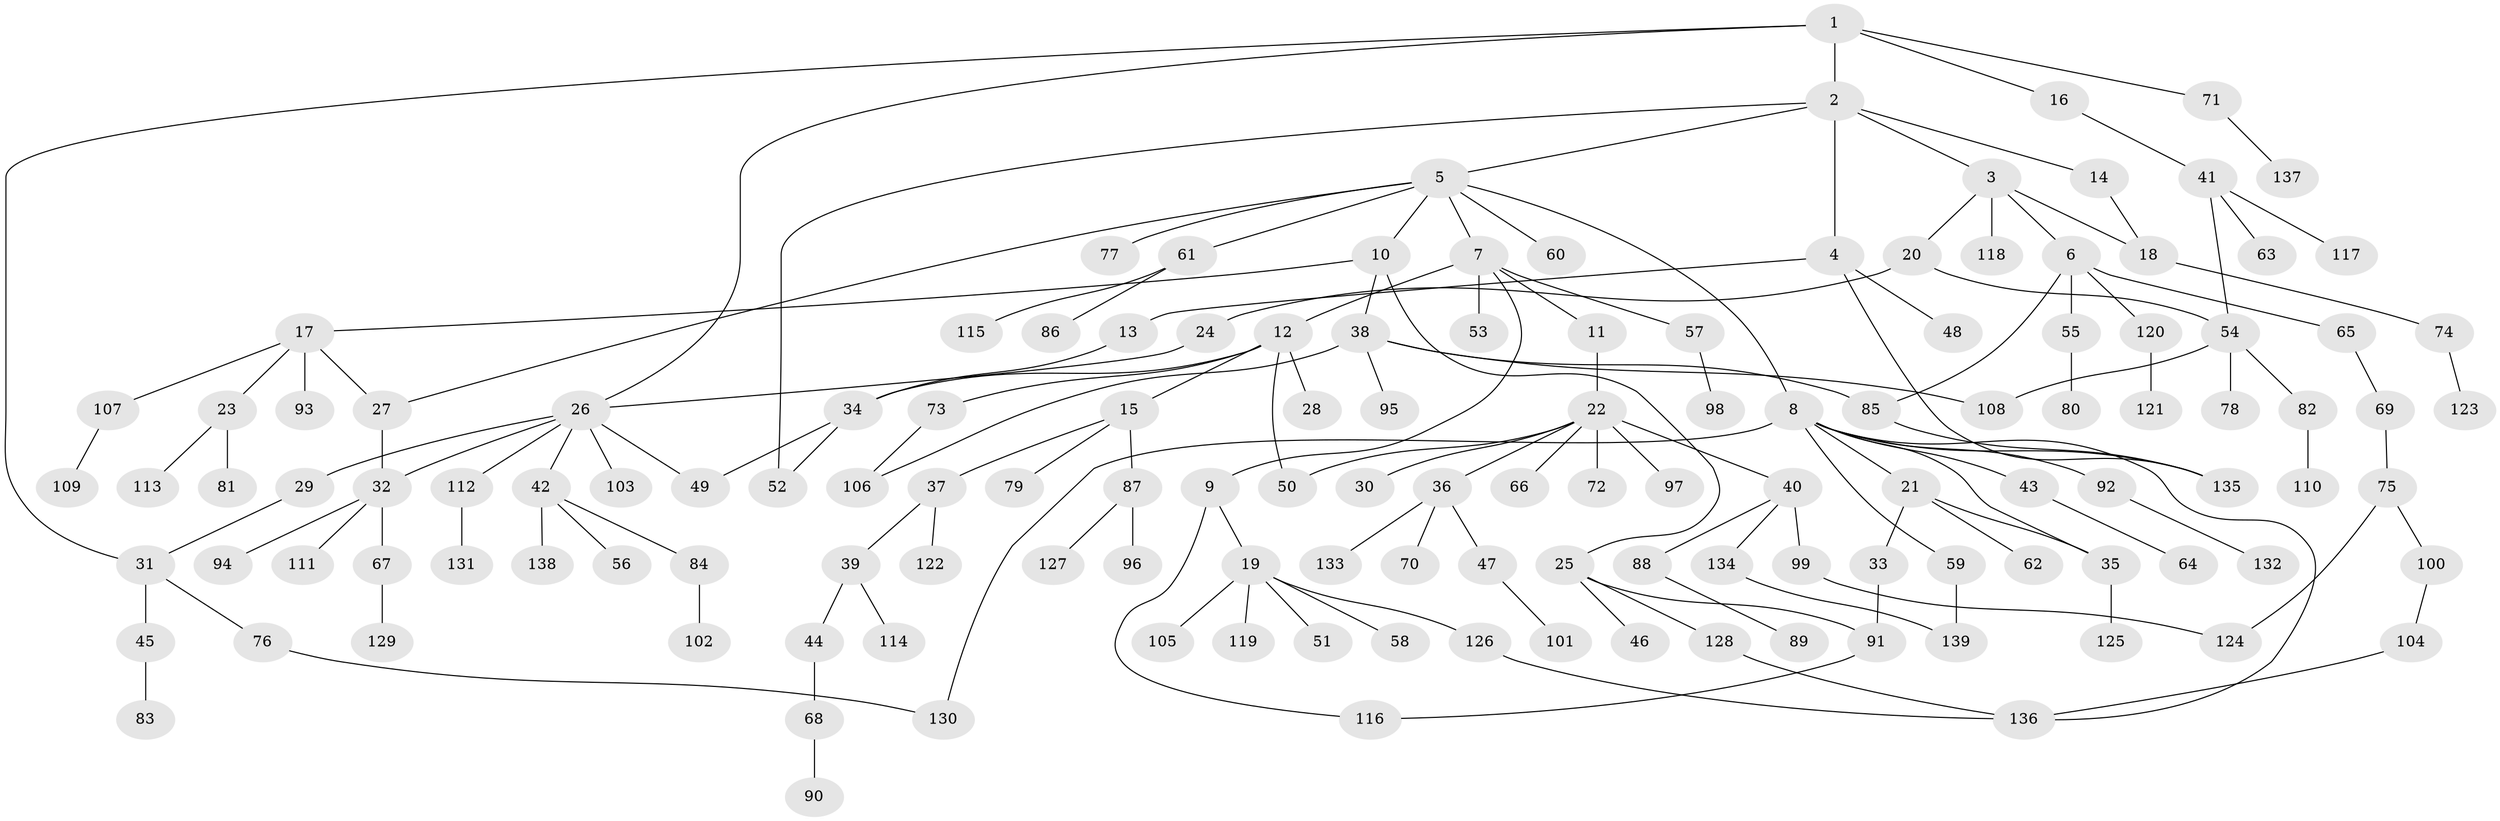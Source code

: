 // Generated by graph-tools (version 1.1) at 2025/00/03/09/25 03:00:59]
// undirected, 139 vertices, 162 edges
graph export_dot {
graph [start="1"]
  node [color=gray90,style=filled];
  1;
  2;
  3;
  4;
  5;
  6;
  7;
  8;
  9;
  10;
  11;
  12;
  13;
  14;
  15;
  16;
  17;
  18;
  19;
  20;
  21;
  22;
  23;
  24;
  25;
  26;
  27;
  28;
  29;
  30;
  31;
  32;
  33;
  34;
  35;
  36;
  37;
  38;
  39;
  40;
  41;
  42;
  43;
  44;
  45;
  46;
  47;
  48;
  49;
  50;
  51;
  52;
  53;
  54;
  55;
  56;
  57;
  58;
  59;
  60;
  61;
  62;
  63;
  64;
  65;
  66;
  67;
  68;
  69;
  70;
  71;
  72;
  73;
  74;
  75;
  76;
  77;
  78;
  79;
  80;
  81;
  82;
  83;
  84;
  85;
  86;
  87;
  88;
  89;
  90;
  91;
  92;
  93;
  94;
  95;
  96;
  97;
  98;
  99;
  100;
  101;
  102;
  103;
  104;
  105;
  106;
  107;
  108;
  109;
  110;
  111;
  112;
  113;
  114;
  115;
  116;
  117;
  118;
  119;
  120;
  121;
  122;
  123;
  124;
  125;
  126;
  127;
  128;
  129;
  130;
  131;
  132;
  133;
  134;
  135;
  136;
  137;
  138;
  139;
  1 -- 2;
  1 -- 16;
  1 -- 31;
  1 -- 71;
  1 -- 26;
  2 -- 3;
  2 -- 4;
  2 -- 5;
  2 -- 14;
  2 -- 52;
  3 -- 6;
  3 -- 18;
  3 -- 20;
  3 -- 118;
  4 -- 13;
  4 -- 48;
  4 -- 135;
  5 -- 7;
  5 -- 8;
  5 -- 10;
  5 -- 60;
  5 -- 61;
  5 -- 77;
  5 -- 27;
  6 -- 55;
  6 -- 65;
  6 -- 85;
  6 -- 120;
  7 -- 9;
  7 -- 11;
  7 -- 12;
  7 -- 53;
  7 -- 57;
  8 -- 21;
  8 -- 35;
  8 -- 43;
  8 -- 59;
  8 -- 92;
  8 -- 130;
  8 -- 135;
  8 -- 136;
  9 -- 19;
  9 -- 116;
  10 -- 17;
  10 -- 25;
  10 -- 38;
  11 -- 22;
  12 -- 15;
  12 -- 28;
  12 -- 34;
  12 -- 50;
  12 -- 73;
  13 -- 34;
  14 -- 18;
  15 -- 37;
  15 -- 79;
  15 -- 87;
  16 -- 41;
  17 -- 23;
  17 -- 27;
  17 -- 93;
  17 -- 107;
  18 -- 74;
  19 -- 51;
  19 -- 58;
  19 -- 105;
  19 -- 119;
  19 -- 126;
  20 -- 24;
  20 -- 54;
  21 -- 33;
  21 -- 62;
  21 -- 35;
  22 -- 30;
  22 -- 36;
  22 -- 40;
  22 -- 66;
  22 -- 72;
  22 -- 97;
  22 -- 50;
  23 -- 81;
  23 -- 113;
  24 -- 26;
  25 -- 46;
  25 -- 91;
  25 -- 128;
  26 -- 29;
  26 -- 42;
  26 -- 103;
  26 -- 112;
  26 -- 32;
  26 -- 49;
  27 -- 32;
  29 -- 31;
  31 -- 45;
  31 -- 76;
  32 -- 67;
  32 -- 94;
  32 -- 111;
  33 -- 91;
  34 -- 49;
  34 -- 52;
  35 -- 125;
  36 -- 47;
  36 -- 70;
  36 -- 133;
  37 -- 39;
  37 -- 122;
  38 -- 95;
  38 -- 106;
  38 -- 85;
  38 -- 108;
  39 -- 44;
  39 -- 114;
  40 -- 88;
  40 -- 99;
  40 -- 134;
  41 -- 63;
  41 -- 117;
  41 -- 54;
  42 -- 56;
  42 -- 84;
  42 -- 138;
  43 -- 64;
  44 -- 68;
  45 -- 83;
  47 -- 101;
  54 -- 78;
  54 -- 82;
  54 -- 108;
  55 -- 80;
  57 -- 98;
  59 -- 139;
  61 -- 86;
  61 -- 115;
  65 -- 69;
  67 -- 129;
  68 -- 90;
  69 -- 75;
  71 -- 137;
  73 -- 106;
  74 -- 123;
  75 -- 100;
  75 -- 124;
  76 -- 130;
  82 -- 110;
  84 -- 102;
  85 -- 135;
  87 -- 96;
  87 -- 127;
  88 -- 89;
  91 -- 116;
  92 -- 132;
  99 -- 124;
  100 -- 104;
  104 -- 136;
  107 -- 109;
  112 -- 131;
  120 -- 121;
  126 -- 136;
  128 -- 136;
  134 -- 139;
}
